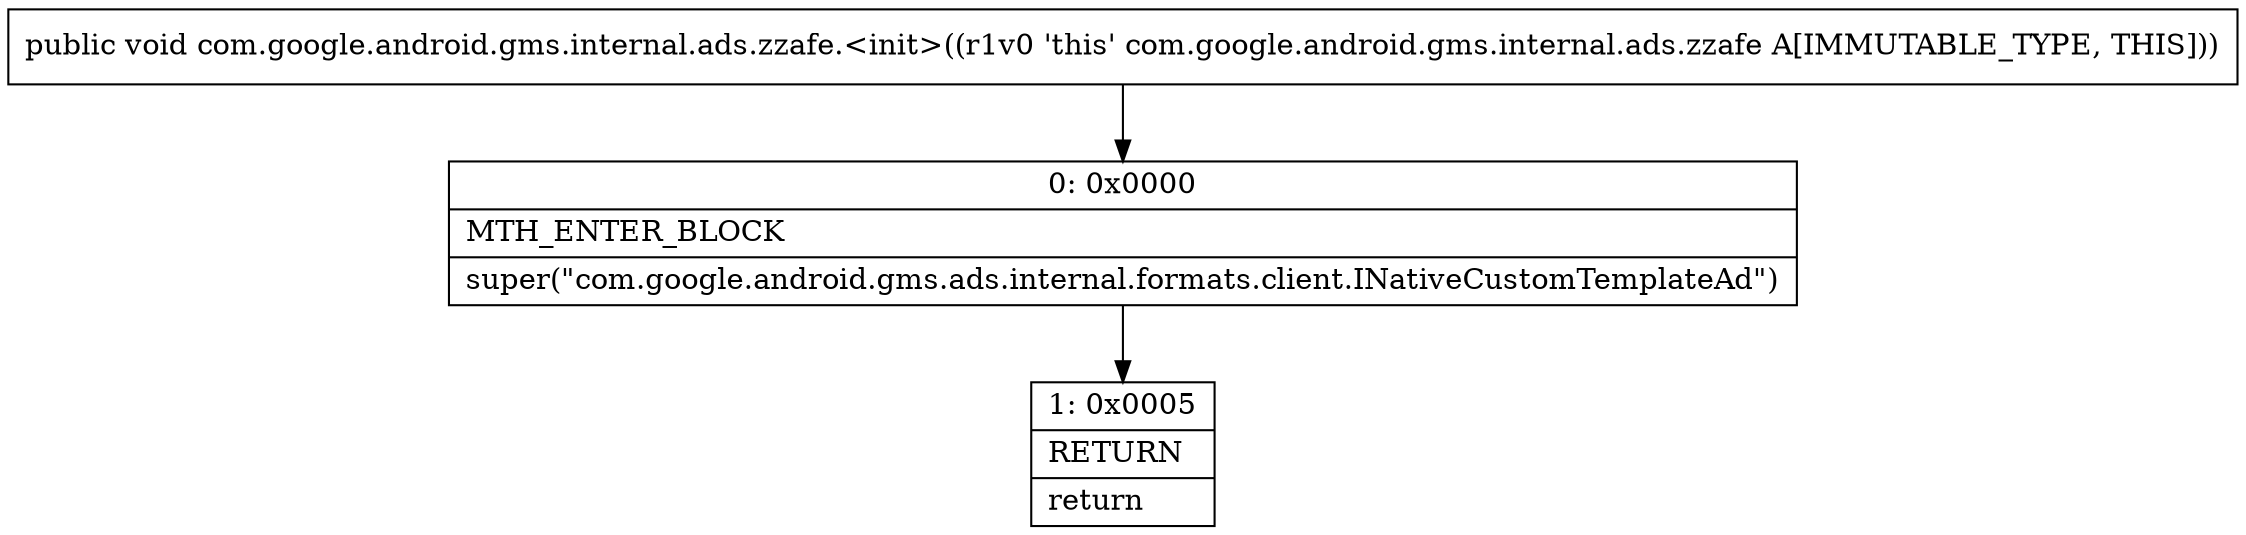 digraph "CFG forcom.google.android.gms.internal.ads.zzafe.\<init\>()V" {
Node_0 [shape=record,label="{0\:\ 0x0000|MTH_ENTER_BLOCK\l|super(\"com.google.android.gms.ads.internal.formats.client.INativeCustomTemplateAd\")\l}"];
Node_1 [shape=record,label="{1\:\ 0x0005|RETURN\l|return\l}"];
MethodNode[shape=record,label="{public void com.google.android.gms.internal.ads.zzafe.\<init\>((r1v0 'this' com.google.android.gms.internal.ads.zzafe A[IMMUTABLE_TYPE, THIS])) }"];
MethodNode -> Node_0;
Node_0 -> Node_1;
}

